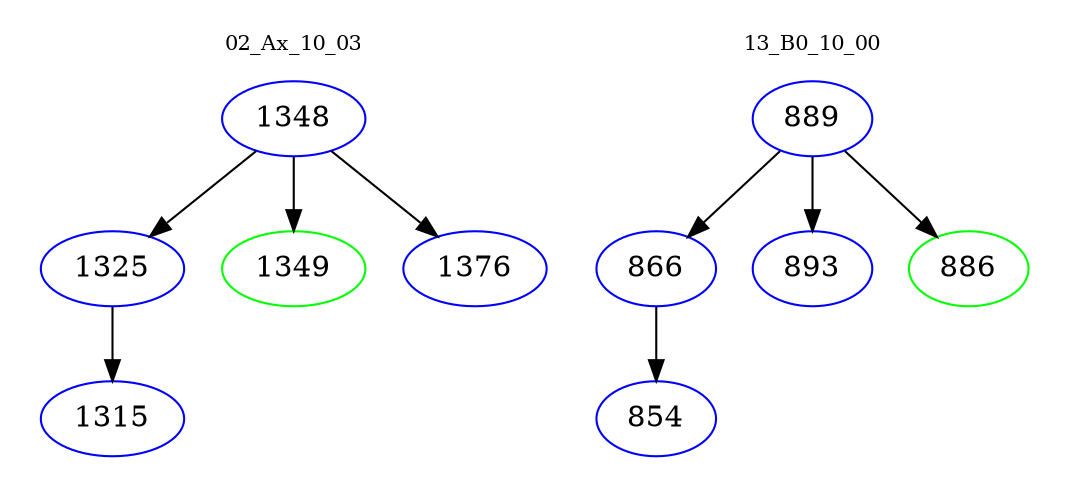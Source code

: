 digraph{
subgraph cluster_0 {
color = white
label = "02_Ax_10_03";
fontsize=10;
T0_1348 [label="1348", color="blue"]
T0_1348 -> T0_1325 [color="black"]
T0_1325 [label="1325", color="blue"]
T0_1325 -> T0_1315 [color="black"]
T0_1315 [label="1315", color="blue"]
T0_1348 -> T0_1349 [color="black"]
T0_1349 [label="1349", color="green"]
T0_1348 -> T0_1376 [color="black"]
T0_1376 [label="1376", color="blue"]
}
subgraph cluster_1 {
color = white
label = "13_B0_10_00";
fontsize=10;
T1_889 [label="889", color="blue"]
T1_889 -> T1_866 [color="black"]
T1_866 [label="866", color="blue"]
T1_866 -> T1_854 [color="black"]
T1_854 [label="854", color="blue"]
T1_889 -> T1_893 [color="black"]
T1_893 [label="893", color="blue"]
T1_889 -> T1_886 [color="black"]
T1_886 [label="886", color="green"]
}
}
